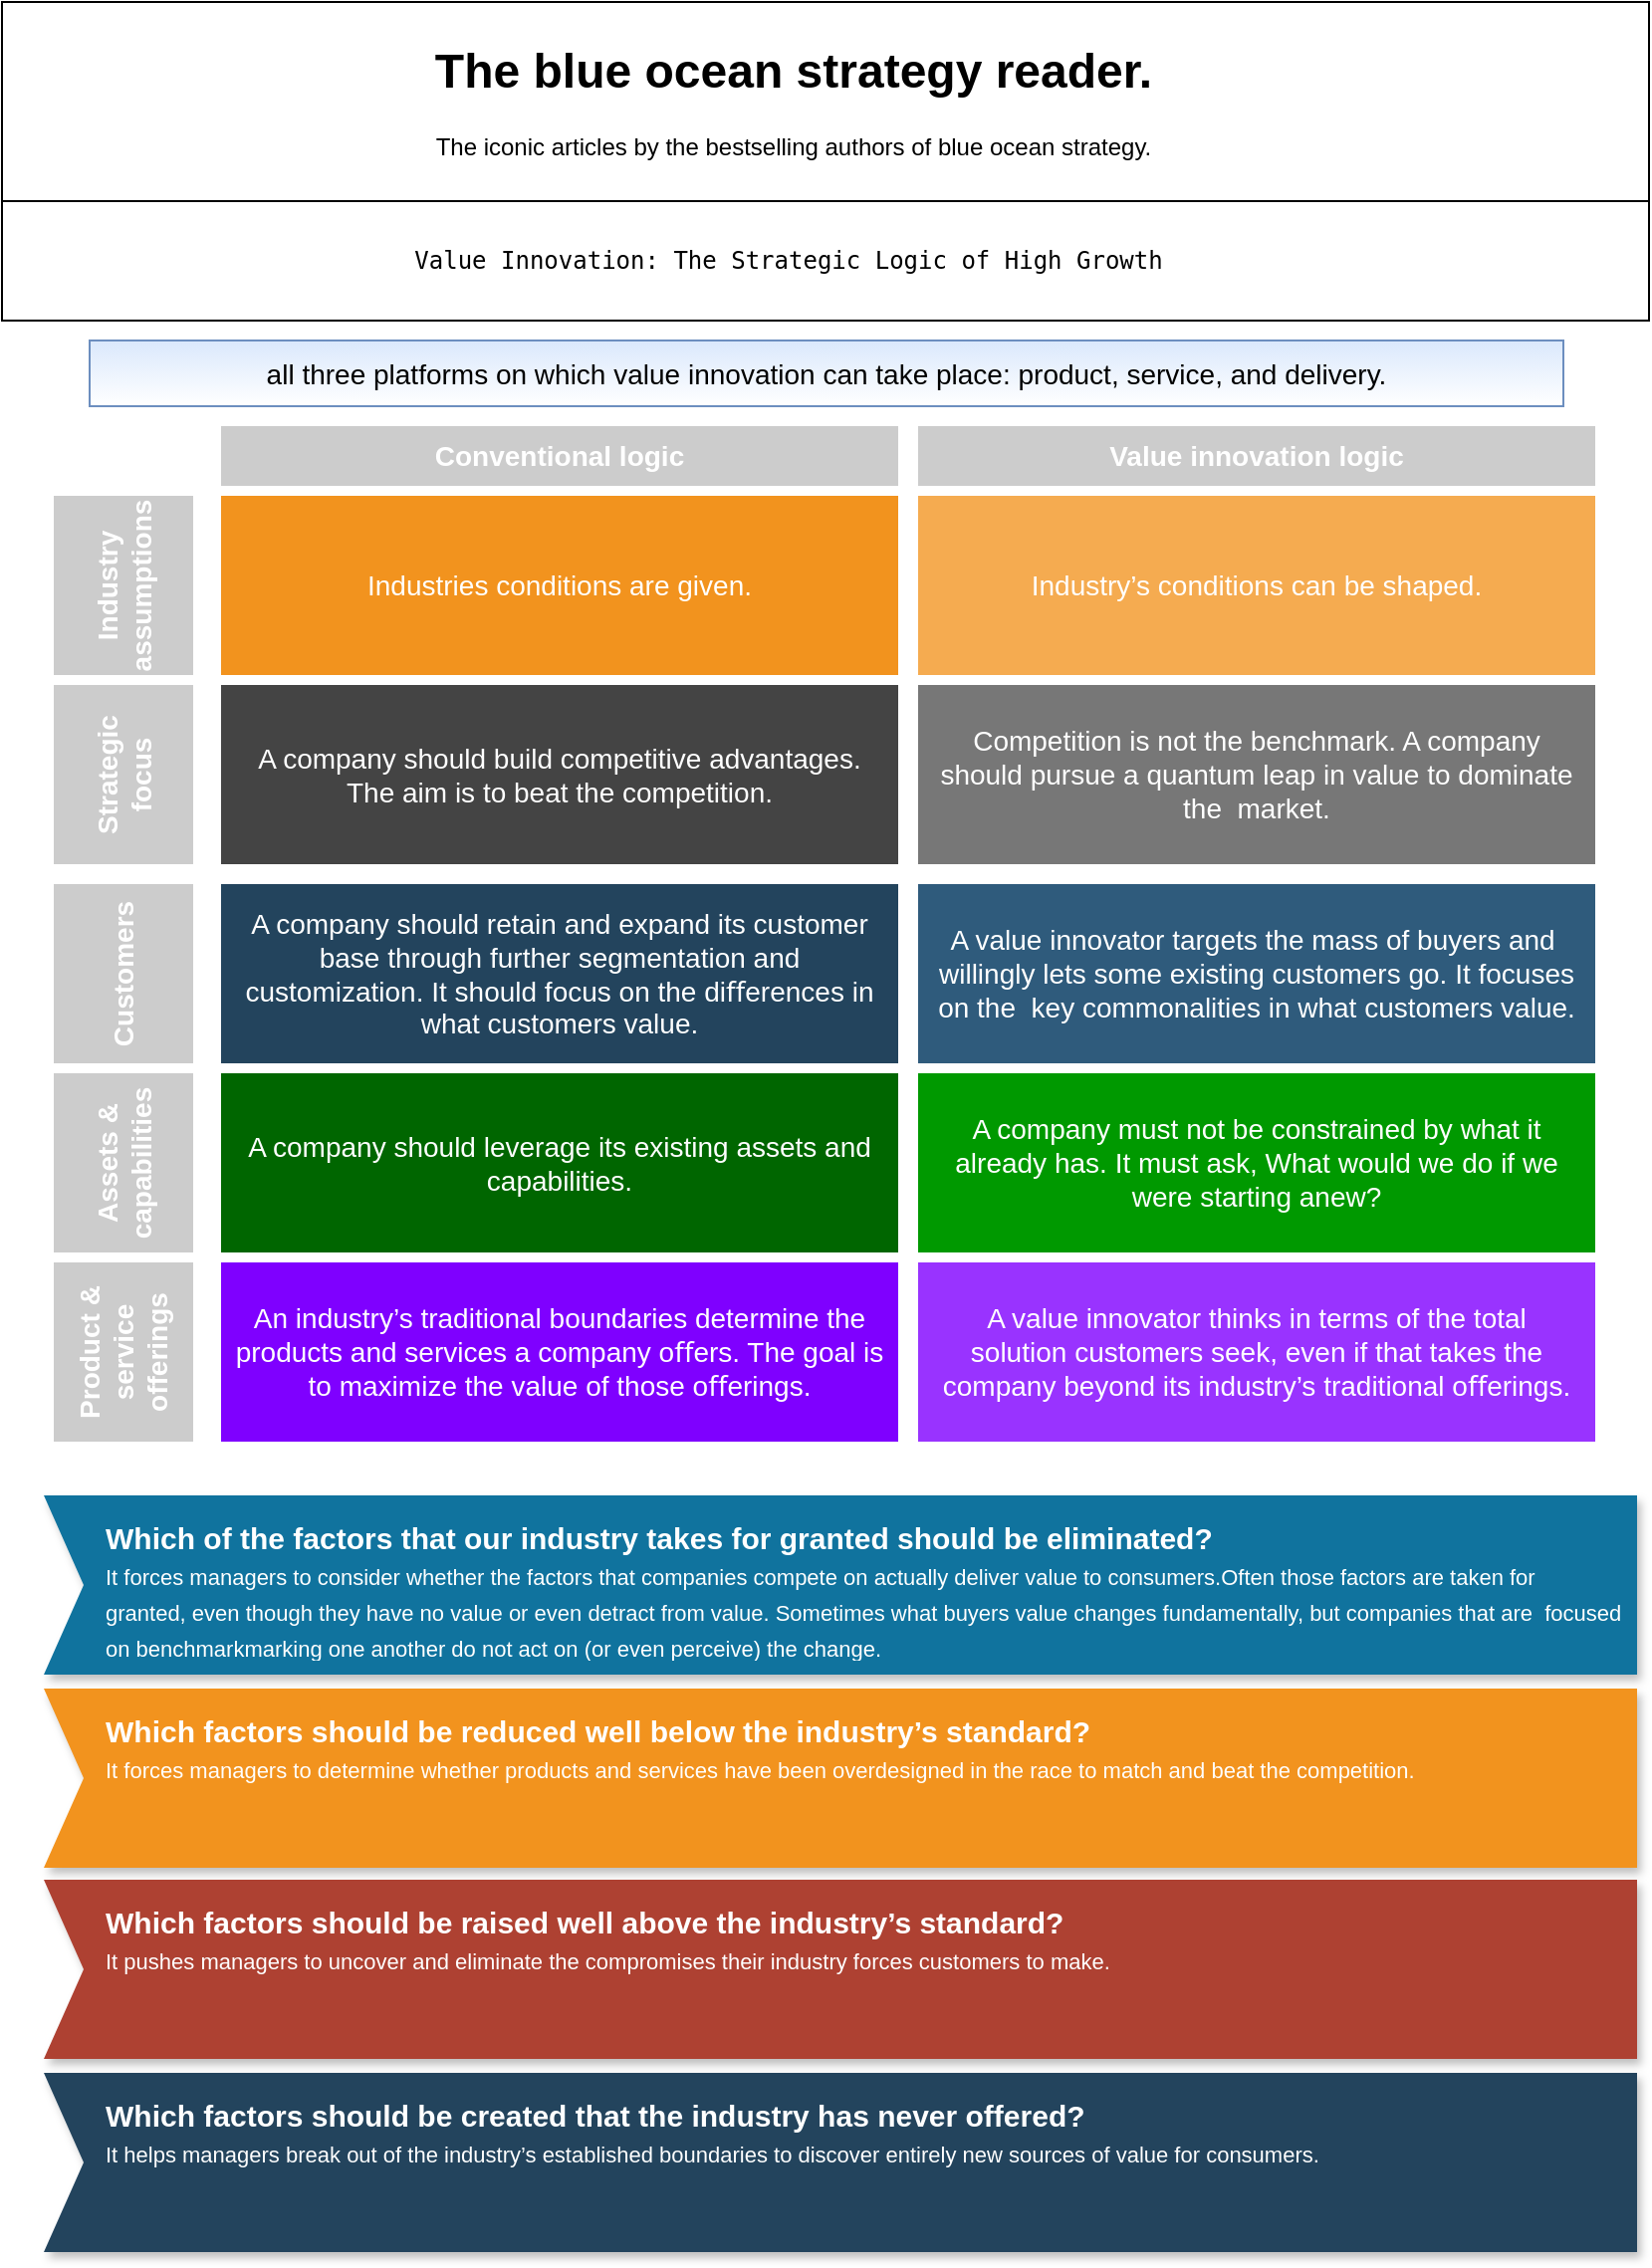 <mxfile>
    <diagram id="XKror50bq6MusZwQ-sXq" name="Value Innovation">
        <mxGraphModel dx="1306" dy="771" grid="1" gridSize="10" guides="1" tooltips="1" connect="1" arrows="1" fold="1" page="1" pageScale="1" pageWidth="827" pageHeight="1169" math="1" shadow="0">
            <root>
                <mxCell id="0"/>
                <mxCell id="1" parent="0"/>
                <mxCell id="37" value="" style="group" parent="1" vertex="1" connectable="0">
                    <mxGeometry width="827" height="100" as="geometry"/>
                </mxCell>
                <mxCell id="36" value="" style="rounded=0;whiteSpace=wrap;html=1;labelBorderColor=none;" parent="37" vertex="1">
                    <mxGeometry width="827.0" height="100" as="geometry"/>
                </mxCell>
                <mxCell id="35" value="&lt;h1&gt;The blue ocean strategy reader.&lt;/h1&gt;&lt;p&gt;The iconic articles by the bestselling authors of blue ocean strategy.&lt;/p&gt;" style="text;html=1;strokeColor=none;fillColor=none;spacing=5;spacingTop=-20;whiteSpace=wrap;overflow=hidden;rounded=0;align=center;labelBorderColor=none;" parent="37" vertex="1">
                    <mxGeometry x="184.868" y="15" width="425.163" height="70" as="geometry"/>
                </mxCell>
                <mxCell id="41" value="" style="group" parent="1" vertex="1" connectable="0">
                    <mxGeometry y="100" width="827" height="113" as="geometry"/>
                </mxCell>
                <mxCell id="45" value="" style="group" parent="41" vertex="1" connectable="0">
                    <mxGeometry width="827" height="113" as="geometry"/>
                </mxCell>
                <mxCell id="42" value="" style="rounded=0;whiteSpace=wrap;html=1;labelBorderColor=none;" parent="45" vertex="1">
                    <mxGeometry width="827" height="60" as="geometry"/>
                </mxCell>
                <mxCell id="44" value="&lt;pre&gt;Value Innovation: The Strategic Logic of High Growth&lt;/pre&gt;" style="text;html=1;strokeColor=none;fillColor=none;align=center;verticalAlign=middle;whiteSpace=wrap;rounded=0;labelBorderColor=none;" parent="45" vertex="1">
                    <mxGeometry x="270" y="15" width="250" height="30" as="geometry"/>
                </mxCell>
                <mxCell id="UmiUlXqRNo2641iHj8_Y-194" value="Value innovation logic" style="html=1;fillColor=#CCCCCC;strokeColor=none;shadow=0;fontSize=14;fontColor=#FFFFFF;align=center;fontStyle=1;whiteSpace=wrap;rounded=0;labelBorderColor=none;" parent="45" vertex="1">
                    <mxGeometry x="460" y="113" width="340" height="30" as="geometry"/>
                </mxCell>
                <mxCell id="UmiUlXqRNo2641iHj8_Y-193" value="Conventional logic" style="html=1;fillColor=#CCCCCC;strokeColor=none;shadow=0;fontSize=14;fontColor=#FFFFFF;align=center;fontStyle=1;whiteSpace=wrap;rounded=0;labelBorderColor=none;" parent="45" vertex="1">
                    <mxGeometry x="110" y="113" width="340" height="30" as="geometry"/>
                </mxCell>
                <mxCell id="UmiUlXqRNo2641iHj8_Y-46" value="&lt;div style=&quot;font-size: 14px&quot;&gt;all three plat&lt;span&gt;forms on which value innovation can take place: product, service,&amp;nbsp;&lt;/span&gt;&lt;span&gt;and delivery.&lt;/span&gt;&lt;/div&gt;" style="text;html=1;strokeColor=#6c8ebf;fillColor=#dae8fc;align=center;verticalAlign=middle;whiteSpace=wrap;rounded=0;labelBorderColor=none;gradientColor=#ffffff;" parent="45" vertex="1">
                    <mxGeometry x="44" y="70" width="740" height="33" as="geometry"/>
                </mxCell>
                <mxCell id="UmiUlXqRNo2641iHj8_Y-181" value="Industries conditions are given." style="html=1;fillColor=#F2931E;strokeColor=none;shadow=0;fontSize=14;fontColor=#FFFFFF;align=center;fontStyle=0;whiteSpace=wrap;rounded=0;labelBorderColor=none;spacingLeft=5;spacingRight=5;" parent="1" vertex="1">
                    <mxGeometry x="110" y="248" width="340" height="90" as="geometry"/>
                </mxCell>
                <mxCell id="UmiUlXqRNo2641iHj8_Y-182" value="&lt;div style=&quot;font-size: 14px;&quot;&gt;Industry’s conditions can be&amp;nbsp;&lt;span style=&quot;font-size: 14px;&quot;&gt;shaped.&lt;/span&gt;&lt;/div&gt;" style="html=1;fillColor=#F5AB50;strokeColor=none;shadow=0;fontSize=14;fontColor=#FFFFFF;align=center;fontStyle=0;whiteSpace=wrap;rounded=0;labelBorderColor=none;spacingLeft=5;spacingRight=5;" parent="1" vertex="1">
                    <mxGeometry x="460" y="248" width="340" height="90" as="geometry"/>
                </mxCell>
                <mxCell id="UmiUlXqRNo2641iHj8_Y-184" value="&lt;div style=&quot;font-size: 14px;&quot;&gt;A company should build competitive&amp;nbsp;&lt;span style=&quot;font-size: 14px;&quot;&gt;advantages. The aim is to beat the&amp;nbsp;&lt;/span&gt;&lt;span style=&quot;font-size: 14px;&quot;&gt;competition.&lt;/span&gt;&lt;/div&gt;" style="html=1;fillColor=#444444;strokeColor=none;shadow=0;fontSize=14;fontColor=#FFFFFF;align=center;fontStyle=0;whiteSpace=wrap;rounded=0;labelBorderColor=none;spacingLeft=5;spacingRight=5;" parent="1" vertex="1">
                    <mxGeometry x="110" y="343" width="340" height="90" as="geometry"/>
                </mxCell>
                <mxCell id="UmiUlXqRNo2641iHj8_Y-185" value="&lt;div style=&quot;font-size: 14px;&quot;&gt;Competition is not the&amp;nbsp;&lt;span style=&quot;font-size: 14px;&quot;&gt;benchmark. A company should&amp;nbsp;&lt;/span&gt;&lt;span style=&quot;font-size: 14px;&quot;&gt;pursue a quantum leap in value&amp;nbsp;&lt;/span&gt;&lt;span style=&quot;font-size: 14px;&quot;&gt;to dominate the&amp;nbsp; market.&lt;/span&gt;&lt;/div&gt;" style="html=1;fillColor=#777777;strokeColor=none;shadow=0;fontSize=14;fontColor=#FFFFFF;align=center;fontStyle=0;whiteSpace=wrap;rounded=0;labelBorderColor=none;spacingLeft=5;spacingRight=5;" parent="1" vertex="1">
                    <mxGeometry x="460" y="343" width="340" height="90" as="geometry"/>
                </mxCell>
                <mxCell id="UmiUlXqRNo2641iHj8_Y-187" value="&lt;div style=&quot;font-size: 14px;&quot;&gt;A company should retain and ex&lt;span style=&quot;font-size: 14px;&quot;&gt;pand its customer base through&amp;nbsp;&lt;/span&gt;&lt;span style=&quot;font-size: 14px;&quot;&gt;further segmentation and custom&lt;/span&gt;&lt;span style=&quot;font-size: 14px;&quot;&gt;ization. It should focus on the&amp;nbsp;&lt;/span&gt;&lt;span style=&quot;font-size: 14px;&quot;&gt;diﬀerences in what customers value.&lt;/span&gt;&lt;/div&gt;" style="html=1;fillColor=#23445D;strokeColor=none;shadow=0;fontSize=14;fontColor=#FFFFFF;align=center;fontStyle=0;whiteSpace=wrap;rounded=0;labelBorderColor=none;spacingLeft=5;spacingRight=5;" parent="1" vertex="1">
                    <mxGeometry x="110" y="443" width="340" height="90" as="geometry"/>
                </mxCell>
                <mxCell id="UmiUlXqRNo2641iHj8_Y-188" value="&lt;div style=&quot;font-size: 14px;&quot;&gt;A value innovator targets the&amp;nbsp;&lt;span style=&quot;font-size: 14px;&quot;&gt;mass of buyers and&amp;nbsp; willingly&amp;nbsp;&lt;/span&gt;&lt;span style=&quot;font-size: 14px;&quot;&gt;lets some existing customers&amp;nbsp;&lt;/span&gt;&lt;span style=&quot;font-size: 14px;&quot;&gt;go. It focuses on the&amp;nbsp; key&amp;nbsp;&lt;/span&gt;&lt;span style=&quot;font-size: 14px;&quot;&gt;commonalities in what&amp;nbsp;&lt;/span&gt;&lt;span style=&quot;font-size: 14px;&quot;&gt;customers value.&lt;/span&gt;&lt;/div&gt;" style="html=1;fillColor=#2F5B7C;strokeColor=none;shadow=0;fontSize=14;fontColor=#FFFFFF;align=center;fontStyle=0;whiteSpace=wrap;rounded=0;labelBorderColor=none;spacingLeft=5;spacingRight=5;" parent="1" vertex="1">
                    <mxGeometry x="460" y="443" width="340" height="90" as="geometry"/>
                </mxCell>
                <mxCell id="UmiUlXqRNo2641iHj8_Y-190" value="Industry assumptions" style="html=1;fillColor=#CCCCCC;strokeColor=none;shadow=0;fontSize=14;fontColor=#FFFFFF;align=center;fontStyle=1;whiteSpace=wrap;horizontal=0;rounded=0;labelBorderColor=none;" parent="1" vertex="1">
                    <mxGeometry x="26" y="248" width="70" height="90" as="geometry"/>
                </mxCell>
                <mxCell id="UmiUlXqRNo2641iHj8_Y-191" value="Strategic focus" style="html=1;fillColor=#CCCCCC;strokeColor=none;shadow=0;fontSize=14;fontColor=#FFFFFF;align=center;fontStyle=1;whiteSpace=wrap;horizontal=0;rounded=0;labelBorderColor=none;" parent="1" vertex="1">
                    <mxGeometry x="26" y="343" width="70" height="90" as="geometry"/>
                </mxCell>
                <mxCell id="UmiUlXqRNo2641iHj8_Y-192" value="Customers" style="html=1;fillColor=#CCCCCC;strokeColor=none;shadow=0;fontSize=14;fontColor=#FFFFFF;align=center;fontStyle=1;whiteSpace=wrap;horizontal=0;rounded=0;labelBorderColor=none;" parent="1" vertex="1">
                    <mxGeometry x="26" y="443" width="70" height="90" as="geometry"/>
                </mxCell>
                <mxCell id="UmiUlXqRNo2641iHj8_Y-196" value="&lt;div style=&quot;font-size: 14px;&quot;&gt;A company should leverage its&amp;nbsp;&lt;span style=&quot;font-size: 14px;&quot;&gt;existing assets and capabilities.&lt;/span&gt;&lt;/div&gt;" style="html=1;fillColor=#006600;strokeColor=none;shadow=0;fontSize=14;fontColor=#FFFFFF;align=center;fontStyle=0;whiteSpace=wrap;rounded=0;labelBorderColor=none;spacingLeft=5;spacingRight=5;" parent="1" vertex="1">
                    <mxGeometry x="110" y="538" width="340" height="90" as="geometry"/>
                </mxCell>
                <mxCell id="UmiUlXqRNo2641iHj8_Y-197" value="&lt;div style=&quot;font-size: 14px;&quot;&gt;A company must not be con&lt;span style=&quot;font-size: 14px;&quot;&gt;strained by what it already has.&amp;nbsp;&lt;/span&gt;&lt;span style=&quot;font-size: 14px;&quot;&gt;It must ask, What would we do&amp;nbsp;&lt;/span&gt;&lt;span style=&quot;font-size: 14px;&quot;&gt;if we were starting anew?&lt;/span&gt;&lt;/div&gt;" style="html=1;fillColor=#009900;strokeColor=none;shadow=0;fontSize=14;fontColor=#FFFFFF;align=center;fontStyle=0;whiteSpace=wrap;rounded=0;labelBorderColor=none;spacingLeft=5;spacingRight=5;" parent="1" vertex="1">
                    <mxGeometry x="460" y="538" width="340" height="90" as="geometry"/>
                </mxCell>
                <mxCell id="UmiUlXqRNo2641iHj8_Y-198" value="&lt;div style=&quot;font-size: 14px;&quot;&gt;An industry’s traditional boundaries&amp;nbsp;&lt;span style=&quot;font-size: 14px;&quot;&gt;determine the products and services&amp;nbsp;&lt;/span&gt;&lt;span style=&quot;font-size: 14px;&quot;&gt;a company oﬀers. The goal is to&amp;nbsp;&lt;/span&gt;&lt;span style=&quot;font-size: 14px;&quot;&gt;maximize the value of those oﬀerings.&lt;/span&gt;&lt;/div&gt;" style="html=1;fillColor=#7F00FF;strokeColor=none;shadow=0;fontSize=14;fontColor=#FFFFFF;align=center;fontStyle=0;whiteSpace=wrap;rounded=0;labelBorderColor=none;spacingLeft=5;spacingRight=5;" parent="1" vertex="1">
                    <mxGeometry x="110" y="633" width="340" height="90" as="geometry"/>
                </mxCell>
                <mxCell id="UmiUlXqRNo2641iHj8_Y-199" value="&lt;div style=&quot;font-size: 14px;&quot;&gt;A value innovator thinks in&amp;nbsp;&lt;span style=&quot;font-size: 14px;&quot;&gt;terms of the total solution&amp;nbsp;&lt;/span&gt;&lt;span style=&quot;font-size: 14px;&quot;&gt;customers seek, even if that&amp;nbsp;&lt;/span&gt;&lt;span style=&quot;font-size: 14px;&quot;&gt;takes the company beyond its&amp;nbsp;&lt;/span&gt;&lt;span style=&quot;font-size: 14px;&quot;&gt;industry’s traditional oﬀerings.&lt;/span&gt;&lt;/div&gt;" style="html=1;fillColor=#9933FF;strokeColor=none;shadow=0;fontSize=14;fontColor=#FFFFFF;align=center;fontStyle=0;whiteSpace=wrap;rounded=0;labelBorderColor=none;spacingLeft=5;spacingRight=5;" parent="1" vertex="1">
                    <mxGeometry x="460" y="633" width="340" height="90" as="geometry"/>
                </mxCell>
                <mxCell id="UmiUlXqRNo2641iHj8_Y-202" value="Assets &amp;amp; capabilities" style="html=1;fillColor=#CCCCCC;strokeColor=none;shadow=0;fontSize=14;fontColor=#FFFFFF;align=center;fontStyle=1;whiteSpace=wrap;horizontal=0;rounded=0;labelBorderColor=none;" parent="1" vertex="1">
                    <mxGeometry x="26" y="538" width="70" height="90" as="geometry"/>
                </mxCell>
                <mxCell id="UmiUlXqRNo2641iHj8_Y-203" value="Product &amp;amp; service offerings" style="html=1;fillColor=#CCCCCC;strokeColor=none;shadow=0;fontSize=14;fontColor=#FFFFFF;align=center;fontStyle=1;whiteSpace=wrap;horizontal=0;rounded=0;labelBorderColor=none;" parent="1" vertex="1">
                    <mxGeometry x="26" y="633" width="70" height="90" as="geometry"/>
                </mxCell>
                <mxCell id="UmiUlXqRNo2641iHj8_Y-254" value="" style="html=1;shape=mxgraph.infographic.ribbonSimple;notch1=20;notch2=0;fillColor=#10739E;strokeColor=none;shadow=1;labelBorderColor=none;fontSize=14;" parent="1" vertex="1">
                    <mxGeometry x="21" y="750" width="800" height="90" as="geometry"/>
                </mxCell>
                <mxCell id="UmiUlXqRNo2641iHj8_Y-256" value="&lt;div&gt;&lt;b&gt;Which of the factors that&amp;nbsp;&lt;/b&gt;&lt;b&gt;our industry takes for granted should be eliminated?&lt;/b&gt;&lt;/div&gt;&lt;div&gt;&lt;span style=&quot;font-size: 11px&quot;&gt;It forces managers to consider whether the fac&lt;/span&gt;&lt;span style=&quot;font-size: 11px&quot;&gt;tors that companies compete on actually deliver value to consum&lt;/span&gt;&lt;span style=&quot;font-size: 11px&quot;&gt;ers.&lt;/span&gt;&lt;span style=&quot;font-size: 11px&quot;&gt;Often those factors are taken for&amp;nbsp; granted, even though they have&amp;nbsp;&lt;/span&gt;&lt;span style=&quot;font-size: 11px&quot;&gt;no value or even detract from value. Sometimes what buyers value&amp;nbsp;&lt;/span&gt;&lt;span style=&quot;font-size: 11px&quot;&gt;changes fundamentally, but companies that are&amp;nbsp; focused on benchmark&lt;/span&gt;&lt;span style=&quot;font-size: 11px&quot;&gt;marking one another do not act on (or even perceive) the change.&lt;/span&gt;&lt;/div&gt;" style="text;strokeColor=none;fillColor=none;spacing=5;spacingTop=0;whiteSpace=wrap;overflow=hidden;rounded=0;shadow=0;fontSize=15;fontColor=#FFFFFF;align=left;html=1;labelBorderColor=none;" parent="UmiUlXqRNo2641iHj8_Y-254" vertex="1">
                    <mxGeometry width="770" height="80" relative="1" as="geometry">
                        <mxPoint x="26" y="3" as="offset"/>
                    </mxGeometry>
                </mxCell>
                <mxCell id="UmiUlXqRNo2641iHj8_Y-259" value="" style="html=1;shape=mxgraph.infographic.ribbonSimple;notch1=20;notch2=0;fillColor=#F2931E;strokeColor=none;shadow=1;labelBorderColor=none;fontSize=14;" parent="1" vertex="1">
                    <mxGeometry x="21" y="847" width="800" height="90" as="geometry"/>
                </mxCell>
                <mxCell id="UmiUlXqRNo2641iHj8_Y-261" value="&lt;div&gt;&lt;b&gt;Which factors&amp;nbsp;&lt;/b&gt;&lt;b&gt;should be reduced well below the industry’s standard?&lt;/b&gt;&lt;/div&gt;&lt;div&gt;&lt;span style=&quot;font-size: 11px&quot;&gt;It forces managers to determine whether prod&lt;/span&gt;&lt;span style=&quot;font-size: 11px&quot;&gt;ucts and services have been overdesigned in the race to match and&amp;nbsp;&lt;/span&gt;&lt;span style=&quot;font-size: 11px&quot;&gt;beat the competition.&lt;/span&gt;&lt;/div&gt;" style="text;strokeColor=none;fillColor=none;spacing=5;spacingTop=0;whiteSpace=wrap;overflow=hidden;rounded=0;shadow=0;fontSize=15;fontColor=#FFFFFF;align=left;html=1;labelBorderColor=none;" parent="UmiUlXqRNo2641iHj8_Y-259" vertex="1">
                    <mxGeometry width="770" height="80" relative="1" as="geometry">
                        <mxPoint x="26" y="3" as="offset"/>
                    </mxGeometry>
                </mxCell>
                <mxCell id="UmiUlXqRNo2641iHj8_Y-264" value="" style="html=1;shape=mxgraph.infographic.ribbonSimple;notch1=20;notch2=0;fillColor=#AE4132;strokeColor=none;shadow=1;labelBorderColor=none;fontSize=14;" parent="1" vertex="1">
                    <mxGeometry x="21" y="943" width="800" height="90" as="geometry"/>
                </mxCell>
                <mxCell id="UmiUlXqRNo2641iHj8_Y-266" value="&lt;div&gt;&lt;b&gt;Which fac&lt;/b&gt;&lt;b&gt;tors should be raised well above the industry’s standard?&lt;/b&gt;&lt;/div&gt;&lt;div&gt;&lt;span style=&quot;font-size: 11px&quot;&gt;It pushes managers to un&lt;/span&gt;&lt;span style=&quot;font-size: 11px&quot;&gt;cover and eliminate the compromises their industry forces custom&lt;/span&gt;&lt;span style=&quot;font-size: 11px&quot;&gt;ers to make.&lt;/span&gt;&lt;/div&gt;" style="text;strokeColor=none;fillColor=none;spacing=5;spacingTop=0;whiteSpace=wrap;overflow=hidden;rounded=0;shadow=0;fontSize=15;fontColor=#FFFFFF;align=left;html=1;labelBorderColor=none;" parent="UmiUlXqRNo2641iHj8_Y-264" vertex="1">
                    <mxGeometry width="770" height="80" relative="1" as="geometry">
                        <mxPoint x="26" y="3" as="offset"/>
                    </mxGeometry>
                </mxCell>
                <mxCell id="UmiUlXqRNo2641iHj8_Y-269" value="" style="html=1;shape=mxgraph.infographic.ribbonSimple;notch1=20;notch2=0;fillColor=#23445D;strokeColor=none;shadow=1;labelBorderColor=none;fontSize=14;" parent="1" vertex="1">
                    <mxGeometry x="21" y="1040.0" width="800" height="90" as="geometry"/>
                </mxCell>
                <mxCell id="UmiUlXqRNo2641iHj8_Y-271" value="&lt;div&gt;&lt;b&gt;Which&amp;nbsp;&lt;/b&gt;&lt;b&gt;factors should be created that the industry has never offered?&lt;/b&gt;&lt;/div&gt;&lt;div&gt;&lt;span style=&quot;font-size: 11px&quot;&gt;It helps managers break out of the&amp;nbsp;&lt;/span&gt;&lt;span style=&quot;font-size: 11px&quot;&gt;industry’s established boundaries to discover entirely new sources&amp;nbsp;&lt;/span&gt;&lt;span style=&quot;font-size: 11px&quot;&gt;of value for consumers.&lt;/span&gt;&lt;/div&gt;" style="text;strokeColor=none;fillColor=none;spacing=5;spacingTop=0;whiteSpace=wrap;overflow=hidden;rounded=0;shadow=0;fontSize=15;fontColor=#FFFFFF;align=left;html=1;labelBorderColor=none;" parent="UmiUlXqRNo2641iHj8_Y-269" vertex="1">
                    <mxGeometry width="770" height="80" relative="1" as="geometry">
                        <mxPoint x="26" y="3" as="offset"/>
                    </mxGeometry>
                </mxCell>
            </root>
        </mxGraphModel>
    </diagram>
    <diagram id="5belhnY0x3rtHLcJ9dL9" name="Fair Process">
        <mxGraphModel dx="1306" dy="771" grid="1" gridSize="10" guides="1" tooltips="1" connect="1" arrows="1" fold="1" page="1" pageScale="1" pageWidth="827" pageHeight="1169" math="0" shadow="0">
            <root>
                <mxCell id="99Kv8rXLUpl-ud_xyQJX-0"/>
                <mxCell id="99Kv8rXLUpl-ud_xyQJX-1" parent="99Kv8rXLUpl-ud_xyQJX-0"/>
                <mxCell id="5Y3rx6xSDvR-sf6mQNY7-0" value="" style="group" vertex="1" connectable="0" parent="99Kv8rXLUpl-ud_xyQJX-1">
                    <mxGeometry width="827" height="100" as="geometry"/>
                </mxCell>
                <mxCell id="5Y3rx6xSDvR-sf6mQNY7-1" value="" style="rounded=0;whiteSpace=wrap;html=1;labelBorderColor=none;" vertex="1" parent="5Y3rx6xSDvR-sf6mQNY7-0">
                    <mxGeometry width="827.0" height="100" as="geometry"/>
                </mxCell>
                <mxCell id="5Y3rx6xSDvR-sf6mQNY7-2" value="&lt;h1&gt;The blue ocean strategy reader.&lt;/h1&gt;&lt;p&gt;The iconic articles by the bestselling authors of blue ocean strategy.&lt;/p&gt;" style="text;html=1;strokeColor=none;fillColor=none;spacing=5;spacingTop=-20;whiteSpace=wrap;overflow=hidden;rounded=0;align=center;labelBorderColor=none;" vertex="1" parent="5Y3rx6xSDvR-sf6mQNY7-0">
                    <mxGeometry x="184.868" y="15" width="425.163" height="70" as="geometry"/>
                </mxCell>
                <mxCell id="5Y3rx6xSDvR-sf6mQNY7-3" value="" style="rounded=0;whiteSpace=wrap;html=1;labelBorderColor=none;" vertex="1" parent="99Kv8rXLUpl-ud_xyQJX-1">
                    <mxGeometry y="100" width="827" height="60" as="geometry"/>
                </mxCell>
                <mxCell id="5Y3rx6xSDvR-sf6mQNY7-5" value="" style="edgeStyle=none;html=1;" edge="1" parent="99Kv8rXLUpl-ud_xyQJX-1" source="5Y3rx6xSDvR-sf6mQNY7-4" target="5Y3rx6xSDvR-sf6mQNY7-1">
                    <mxGeometry relative="1" as="geometry"/>
                </mxCell>
                <mxCell id="5Y3rx6xSDvR-sf6mQNY7-4" value="&lt;pre&gt;Fair Process: Managing in the Knowledge economy.&lt;/pre&gt;" style="text;html=1;strokeColor=none;fillColor=none;align=center;verticalAlign=middle;whiteSpace=wrap;rounded=0;labelBorderColor=none;" vertex="1" parent="99Kv8rXLUpl-ud_xyQJX-1">
                    <mxGeometry x="270" y="115" width="250" height="30" as="geometry"/>
                </mxCell>
                <mxCell id="EyBwKLkI1KSpOUgPY465-6" value="&lt;div style=&quot;font-size: 14px&quot;&gt;The three principles of fair process.&lt;/div&gt;" style="text;html=1;strokeColor=#6c8ebf;fillColor=#dae8fc;align=center;verticalAlign=middle;whiteSpace=wrap;rounded=0;labelBorderColor=none;gradientColor=#ffffff;" vertex="1" parent="99Kv8rXLUpl-ud_xyQJX-1">
                    <mxGeometry x="43.5" y="170" width="740" height="33" as="geometry"/>
                </mxCell>
                <mxCell id="cYLmHkmDO-brcpgHSipX-10" value="" style="group" vertex="1" connectable="0" parent="99Kv8rXLUpl-ud_xyQJX-1">
                    <mxGeometry x="8.5" y="210" width="810" height="90" as="geometry"/>
                </mxCell>
                <mxCell id="cYLmHkmDO-brcpgHSipX-0" value="Engagement&lt;br&gt;&lt;div style=&quot;font-size: 12px&quot;&gt;&lt;font style=&quot;font-size: 12px&quot;&gt;Involving individuals in the decisions that&amp;nbsp;affect them by asking for their input and allowing them to refute the&amp;nbsp;&lt;/font&gt;&lt;span&gt;merits of one another’s ideas and assumptions. Engagement communicates management’s respect for&amp;nbsp; individuals and their ideas. Encouraging refutation sharpens everyone’s thinking and builds collective&amp;nbsp;wisdom. Engagement results in better decisions by management and&amp;nbsp;greater commitment from all&amp;nbsp; nvolved in executing those decisions.&lt;/span&gt;&lt;/div&gt;" style="shape=rect;rounded=1;whiteSpace=wrap;html=1;shadow=0;strokeColor=none;fillColor=#64BBE2;arcSize=30;fontSize=14;spacingLeft=42;fontStyle=1;fontColor=#FFFFFF;align=left;" vertex="1" parent="cYLmHkmDO-brcpgHSipX-10">
                    <mxGeometry x="30" y="10" width="780" height="80" as="geometry"/>
                </mxCell>
                <mxCell id="cYLmHkmDO-brcpgHSipX-1" value="1" style="shape=ellipse;perimeter=ellipsePerimeter;fontSize=22;fontStyle=1;shadow=0;strokeColor=#ffffff;fillColor=#10739E;strokeWidth=4;fontColor=#ffffff;align=center;" vertex="1" parent="cYLmHkmDO-brcpgHSipX-10">
                    <mxGeometry width="60" height="60" as="geometry"/>
                </mxCell>
                <mxCell id="cYLmHkmDO-brcpgHSipX-11" value="" style="group" vertex="1" connectable="0" parent="99Kv8rXLUpl-ud_xyQJX-1">
                    <mxGeometry x="9" y="303" width="810" height="90" as="geometry"/>
                </mxCell>
                <mxCell id="cYLmHkmDO-brcpgHSipX-2" value="Explanation&lt;br&gt;&lt;div style=&quot;font-size: 12px&quot;&gt;&lt;font style=&quot;font-size: 12px&quot;&gt;Everyone involved and affected should&amp;nbsp;&lt;/font&gt;&lt;span&gt;understand why final decisions are made as they are. An explana&lt;/span&gt;&lt;span&gt;tion of the thinking that underlies decisions makes people confident&amp;nbsp;&lt;/span&gt;&lt;span&gt;that managers have considered their opinions and have made those&amp;nbsp;&lt;/span&gt;&lt;span&gt;decisions impartially in the overall interests of the company. An ex&lt;/span&gt;&lt;span&gt;planation allows employees to trust managers’ intentions even if&amp;nbsp;&lt;/span&gt;&lt;span&gt;their own ideas have been rejected. It also serves as a powerful feed&lt;/span&gt;&lt;span&gt;back loop that enhances learning.&lt;/span&gt;&lt;/div&gt;" style="shape=rect;rounded=1;whiteSpace=wrap;html=1;shadow=0;strokeColor=none;fillColor=#F8C382;arcSize=30;fontSize=14;spacingLeft=42;fontStyle=1;fontColor=#FFFFFF;align=left;" vertex="1" parent="cYLmHkmDO-brcpgHSipX-11">
                    <mxGeometry x="30" y="10" width="780" height="80" as="geometry"/>
                </mxCell>
                <mxCell id="cYLmHkmDO-brcpgHSipX-3" value="2" style="shape=ellipse;perimeter=ellipsePerimeter;fontSize=22;fontStyle=1;shadow=0;strokeColor=#ffffff;fillColor=#F2931E;strokeWidth=4;fontColor=#ffffff;align=center;" vertex="1" parent="cYLmHkmDO-brcpgHSipX-11">
                    <mxGeometry width="60" height="60" as="geometry"/>
                </mxCell>
                <mxCell id="cYLmHkmDO-brcpgHSipX-12" value="" style="group" vertex="1" connectable="0" parent="99Kv8rXLUpl-ud_xyQJX-1">
                    <mxGeometry x="9" y="390" width="810" height="100" as="geometry"/>
                </mxCell>
                <mxCell id="cYLmHkmDO-brcpgHSipX-4" value="Expectation&lt;br&gt;&lt;div&gt;&lt;span style=&quot;font-size: 12px&quot;&gt;Everyone involved and affected should&amp;nbsp;&lt;/span&gt;&lt;span style=&quot;font-size: 12px&quot;&gt;understand why final decisions are made as they are. An explana&lt;/span&gt;&lt;span style=&quot;font-size: 12px&quot;&gt;tion of the thinking that underlies decisions makes people&amp;nbsp; confident&amp;nbsp;&lt;/span&gt;&lt;span style=&quot;font-size: 12px&quot;&gt;that managers have considered their opinions and have made those&amp;nbsp;&lt;/span&gt;&lt;span style=&quot;font-size: 12px&quot;&gt;decisions impartially in the overall interests of the company. An ex&lt;/span&gt;&lt;span style=&quot;font-size: 12px&quot;&gt;planation allows employees to trust managers’ intentions even if&amp;nbsp;&lt;/span&gt;&lt;span style=&quot;font-size: 12px&quot;&gt;their own ideas have been rejected. It also serves as a powerful feed&lt;/span&gt;&lt;span style=&quot;font-size: 12px&quot;&gt;back loop that enhances learning.&lt;/span&gt;&lt;/div&gt;" style="shape=rect;rounded=1;whiteSpace=wrap;html=1;shadow=0;strokeColor=none;fillColor=#F08E81;arcSize=30;fontSize=14;spacingLeft=42;fontStyle=1;fontColor=#FFFFFF;align=left;" vertex="1" parent="cYLmHkmDO-brcpgHSipX-12">
                    <mxGeometry x="30" y="10" width="780" height="90" as="geometry"/>
                </mxCell>
                <mxCell id="cYLmHkmDO-brcpgHSipX-5" value="3" style="shape=ellipse;perimeter=ellipsePerimeter;fontSize=22;fontStyle=1;shadow=0;strokeColor=#ffffff;fillColor=#AE4132;strokeWidth=4;fontColor=#ffffff;align=center;" vertex="1" parent="cYLmHkmDO-brcpgHSipX-12">
                    <mxGeometry width="60" height="60" as="geometry"/>
                </mxCell>
                <mxCell id="s5SsD3RxZeXZSArd1YJy-1" value="&lt;h3&gt;Complementary paths to performance&lt;/h3&gt;" style="text;html=1;strokeColor=none;fillColor=none;align=center;verticalAlign=middle;whiteSpace=wrap;rounded=0;fontSize=12;" vertex="1" parent="99Kv8rXLUpl-ud_xyQJX-1">
                    <mxGeometry x="230" y="520" width="440" height="60" as="geometry"/>
                </mxCell>
                <mxCell id="s5SsD3RxZeXZSArd1YJy-15" value="" style="group" vertex="1" connectable="0" parent="99Kv8rXLUpl-ud_xyQJX-1">
                    <mxGeometry x="200" y="640" width="210" height="490" as="geometry"/>
                </mxCell>
                <mxCell id="s5SsD3RxZeXZSArd1YJy-0" value="&lt;div&gt;&lt;b&gt;Traditional tools&lt;/b&gt;&lt;/div&gt;&lt;div&gt;&lt;b&gt;&lt;br&gt;&lt;/b&gt;&lt;/div&gt;&lt;div&gt;Resource allocation&lt;/div&gt;&lt;div&gt;Economic incentives&lt;/div&gt;&lt;div&gt;Organizational structure&lt;/div&gt;" style="rounded=1;whiteSpace=wrap;html=1;fontSize=12;" vertex="1" parent="s5SsD3RxZeXZSArd1YJy-15">
                    <mxGeometry width="210" height="90" as="geometry"/>
                </mxCell>
                <mxCell id="s5SsD3RxZeXZSArd1YJy-2" value="&lt;div&gt;&lt;b&gt;Outcome satisfaction&lt;/b&gt;&lt;/div&gt;&lt;div&gt;&lt;b&gt;&lt;br&gt;&lt;/b&gt;&lt;/div&gt;&lt;div&gt;“I got what I deserved.”&lt;/div&gt;" style="whiteSpace=wrap;html=1;rounded=1;" vertex="1" parent="s5SsD3RxZeXZSArd1YJy-15">
                    <mxGeometry y="133" width="210" height="90" as="geometry"/>
                </mxCell>
                <mxCell id="s5SsD3RxZeXZSArd1YJy-3" value="" style="edgeStyle=none;html=1;fontSize=12;" edge="1" parent="s5SsD3RxZeXZSArd1YJy-15" source="s5SsD3RxZeXZSArd1YJy-0" target="s5SsD3RxZeXZSArd1YJy-2">
                    <mxGeometry relative="1" as="geometry"/>
                </mxCell>
                <mxCell id="s5SsD3RxZeXZSArd1YJy-5" value="&lt;div&gt;&lt;b&gt;Compulsory cooperation&lt;/b&gt;&lt;/div&gt;&lt;div&gt;&lt;b&gt;&lt;br&gt;&lt;/b&gt;&lt;/div&gt;&lt;div&gt;“I’ll do what I’m told.”&lt;/div&gt;" style="rounded=1;whiteSpace=wrap;html=1;fontSize=12;" vertex="1" parent="s5SsD3RxZeXZSArd1YJy-15">
                    <mxGeometry y="267" width="210" height="90" as="geometry"/>
                </mxCell>
                <mxCell id="s5SsD3RxZeXZSArd1YJy-7" value="" style="edgeStyle=none;html=1;fontSize=12;" edge="1" parent="s5SsD3RxZeXZSArd1YJy-15" source="s5SsD3RxZeXZSArd1YJy-2" target="s5SsD3RxZeXZSArd1YJy-5">
                    <mxGeometry relative="1" as="geometry"/>
                </mxCell>
                <mxCell id="s5SsD3RxZeXZSArd1YJy-6" value="&lt;b&gt;Meet expectations&lt;/b&gt;" style="whiteSpace=wrap;html=1;rounded=1;" vertex="1" parent="s5SsD3RxZeXZSArd1YJy-15">
                    <mxGeometry y="400" width="210" height="90" as="geometry"/>
                </mxCell>
                <mxCell id="s5SsD3RxZeXZSArd1YJy-4" value="" style="edgeStyle=none;html=1;fontSize=12;" edge="1" parent="s5SsD3RxZeXZSArd1YJy-15" source="s5SsD3RxZeXZSArd1YJy-5" target="s5SsD3RxZeXZSArd1YJy-6">
                    <mxGeometry relative="1" as="geometry"/>
                </mxCell>
                <mxCell id="s5SsD3RxZeXZSArd1YJy-16" value="" style="group" vertex="1" connectable="0" parent="99Kv8rXLUpl-ud_xyQJX-1">
                    <mxGeometry x="550" y="640" width="210" height="490" as="geometry"/>
                </mxCell>
                <mxCell id="s5SsD3RxZeXZSArd1YJy-9" value="&lt;div&gt;&lt;b&gt;Fair process&lt;/b&gt;&lt;/div&gt;&lt;div&gt;&lt;b&gt;&lt;br&gt;&lt;/b&gt;&lt;/div&gt;&lt;div&gt;Engagement&lt;/div&gt;&lt;div&gt;Explanation&lt;/div&gt;&lt;div&gt;Expectation clarity&lt;/div&gt;" style="rounded=1;whiteSpace=wrap;html=1;fontSize=12;" vertex="1" parent="s5SsD3RxZeXZSArd1YJy-16">
                    <mxGeometry width="210" height="90" as="geometry"/>
                </mxCell>
                <mxCell id="s5SsD3RxZeXZSArd1YJy-11" value="&lt;div&gt;&lt;b&gt;Trust and commitment&lt;/b&gt;&lt;/div&gt;&lt;div&gt;&lt;b&gt;&lt;br&gt;&lt;/b&gt;&lt;/div&gt;&lt;div&gt;“I feel my opinion counts.”&lt;/div&gt;" style="whiteSpace=wrap;html=1;rounded=1;" vertex="1" parent="s5SsD3RxZeXZSArd1YJy-16">
                    <mxGeometry y="133" width="210" height="90" as="geometry"/>
                </mxCell>
                <mxCell id="s5SsD3RxZeXZSArd1YJy-8" value="" style="edgeStyle=none;html=1;fontSize=12;" edge="1" parent="s5SsD3RxZeXZSArd1YJy-16" source="s5SsD3RxZeXZSArd1YJy-9" target="s5SsD3RxZeXZSArd1YJy-11">
                    <mxGeometry relative="1" as="geometry"/>
                </mxCell>
                <mxCell id="s5SsD3RxZeXZSArd1YJy-13" value="&lt;div&gt;&lt;b&gt;Voluntary cooperation&lt;/b&gt;&lt;/div&gt;&lt;div&gt;&lt;b&gt;&lt;br&gt;&lt;/b&gt;&lt;/div&gt;&lt;div&gt;“I’ll go beyond the call&amp;nbsp;&lt;span&gt;of duty.”&lt;/span&gt;&lt;/div&gt;" style="rounded=1;whiteSpace=wrap;html=1;fontSize=12;fontStyle=0" vertex="1" parent="s5SsD3RxZeXZSArd1YJy-16">
                    <mxGeometry y="267" width="210" height="90" as="geometry"/>
                </mxCell>
                <mxCell id="s5SsD3RxZeXZSArd1YJy-10" value="" style="edgeStyle=none;html=1;fontSize=12;" edge="1" parent="s5SsD3RxZeXZSArd1YJy-16" source="s5SsD3RxZeXZSArd1YJy-11" target="s5SsD3RxZeXZSArd1YJy-13">
                    <mxGeometry relative="1" as="geometry"/>
                </mxCell>
                <mxCell id="s5SsD3RxZeXZSArd1YJy-14" value="&lt;div&gt;&lt;b&gt;Exceed expectations&lt;/b&gt;&lt;/div&gt;&lt;div&gt;&lt;b&gt;&lt;br&gt;&lt;/b&gt;&lt;/div&gt;&lt;div&gt;Self-initiated&lt;/div&gt;" style="whiteSpace=wrap;html=1;rounded=1;" vertex="1" parent="s5SsD3RxZeXZSArd1YJy-16">
                    <mxGeometry y="400" width="210" height="90" as="geometry"/>
                </mxCell>
                <mxCell id="s5SsD3RxZeXZSArd1YJy-12" value="" style="edgeStyle=none;html=1;fontSize=12;" edge="1" parent="s5SsD3RxZeXZSArd1YJy-16" source="s5SsD3RxZeXZSArd1YJy-13" target="s5SsD3RxZeXZSArd1YJy-14">
                    <mxGeometry relative="1" as="geometry"/>
                </mxCell>
                <mxCell id="s5SsD3RxZeXZSArd1YJy-17" value="&lt;h4&gt;Management&amp;nbsp;tool&lt;/h4&gt;" style="text;whiteSpace=wrap;html=1;fontSize=12;align=left;verticalAlign=middle;horizontal=1;" vertex="1" parent="99Kv8rXLUpl-ud_xyQJX-1">
                    <mxGeometry x="60" y="660" width="100" height="40" as="geometry"/>
                </mxCell>
                <mxCell id="s5SsD3RxZeXZSArd1YJy-18" value="&lt;h4&gt;Attitude&lt;/h4&gt;" style="text;whiteSpace=wrap;html=1;fontSize=12;align=left;verticalAlign=middle;horizontal=1;" vertex="1" parent="99Kv8rXLUpl-ud_xyQJX-1">
                    <mxGeometry x="60" y="797" width="70" height="30" as="geometry"/>
                </mxCell>
                <mxCell id="s5SsD3RxZeXZSArd1YJy-19" value="&lt;h4&gt;Behavior&lt;/h4&gt;" style="text;whiteSpace=wrap;html=1;fontSize=12;align=left;verticalAlign=middle;horizontal=1;" vertex="1" parent="99Kv8rXLUpl-ud_xyQJX-1">
                    <mxGeometry x="60" y="908" width="140" height="70" as="geometry"/>
                </mxCell>
                <mxCell id="s5SsD3RxZeXZSArd1YJy-20" value="&lt;h4&gt;Performance&lt;/h4&gt;" style="text;whiteSpace=wrap;html=1;fontSize=12;align=left;verticalAlign=middle;horizontal=1;" vertex="1" parent="99Kv8rXLUpl-ud_xyQJX-1">
                    <mxGeometry x="60" y="1060" width="90" height="30" as="geometry"/>
                </mxCell>
                <mxCell id="s5SsD3RxZeXZSArd1YJy-21" value="&lt;h4&gt;Distributive justice&lt;/h4&gt;" style="text;whiteSpace=wrap;html=1;fontSize=12;" vertex="1" parent="99Kv8rXLUpl-ud_xyQJX-1">
                    <mxGeometry x="240" y="570" width="120" height="30" as="geometry"/>
                </mxCell>
                <mxCell id="s5SsD3RxZeXZSArd1YJy-22" value="&lt;h4&gt;Procedural justice&lt;/h4&gt;" style="text;whiteSpace=wrap;html=1;fontSize=12;" vertex="1" parent="99Kv8rXLUpl-ud_xyQJX-1">
                    <mxGeometry x="590" y="570" width="120" height="30" as="geometry"/>
                </mxCell>
            </root>
        </mxGraphModel>
    </diagram>
    <diagram id="_zz9PP0EY75qeTgbu7q2" name="Creating new market space">
        <mxGraphModel dx="1306" dy="771" grid="1" gridSize="10" guides="1" tooltips="1" connect="1" arrows="1" fold="1" page="1" pageScale="1" pageWidth="827" pageHeight="1169" math="0" shadow="0">
            <root>
                <mxCell id="lqC5nZJ7kgrPv43OUAhS-0"/>
                <mxCell id="lqC5nZJ7kgrPv43OUAhS-1" parent="lqC5nZJ7kgrPv43OUAhS-0"/>
                <mxCell id="3bmYEDjavb7aDRLsaRTv-0" value="" style="group" vertex="1" connectable="0" parent="lqC5nZJ7kgrPv43OUAhS-1">
                    <mxGeometry width="827" height="100" as="geometry"/>
                </mxCell>
                <mxCell id="3bmYEDjavb7aDRLsaRTv-1" value="" style="rounded=0;whiteSpace=wrap;html=1;labelBorderColor=none;" vertex="1" parent="3bmYEDjavb7aDRLsaRTv-0">
                    <mxGeometry width="827.0" height="100" as="geometry"/>
                </mxCell>
                <mxCell id="3bmYEDjavb7aDRLsaRTv-2" value="&lt;h1&gt;The blue ocean strategy reader.&lt;/h1&gt;&lt;p&gt;The iconic articles by the bestselling authors of blue ocean strategy.&lt;/p&gt;" style="text;html=1;strokeColor=none;fillColor=none;spacing=5;spacingTop=-20;whiteSpace=wrap;overflow=hidden;rounded=0;align=center;labelBorderColor=none;" vertex="1" parent="3bmYEDjavb7aDRLsaRTv-0">
                    <mxGeometry x="184.868" y="15" width="425.163" height="70" as="geometry"/>
                </mxCell>
                <mxCell id="3bmYEDjavb7aDRLsaRTv-3" value="" style="rounded=0;whiteSpace=wrap;html=1;labelBorderColor=none;" vertex="1" parent="lqC5nZJ7kgrPv43OUAhS-1">
                    <mxGeometry y="100" width="827" height="60" as="geometry"/>
                </mxCell>
                <mxCell id="3bmYEDjavb7aDRLsaRTv-4" value="" style="edgeStyle=none;html=1;" edge="1" parent="lqC5nZJ7kgrPv43OUAhS-1" source="3bmYEDjavb7aDRLsaRTv-5" target="3bmYEDjavb7aDRLsaRTv-1">
                    <mxGeometry relative="1" as="geometry"/>
                </mxCell>
                <mxCell id="3bmYEDjavb7aDRLsaRTv-5" value="&lt;pre&gt;Creating new market space.&lt;/pre&gt;" style="text;html=1;strokeColor=none;fillColor=none;align=center;verticalAlign=middle;whiteSpace=wrap;rounded=0;labelBorderColor=none;" vertex="1" parent="lqC5nZJ7kgrPv43OUAhS-1">
                    <mxGeometry x="270" y="115" width="250" height="30" as="geometry"/>
                </mxCell>
                <mxCell id="m-q1leqjbXA9hRbr10xa-0" value="&lt;h3&gt;Shifting the focus of strategy&lt;/h3&gt;&lt;h3&gt;&lt;br&gt;From head-to-head competition to creating new market space&lt;/h3&gt;" style="text;whiteSpace=wrap;html=1;fontSize=12;align=center;" vertex="1" parent="lqC5nZJ7kgrPv43OUAhS-1">
                    <mxGeometry x="160" y="170" width="480" height="100" as="geometry"/>
                </mxCell>
                <mxCell id="m-q1leqjbXA9hRbr10xa-1" value="&lt;b&gt;The conventional&lt;br&gt;boundaries of&lt;br&gt;competition&lt;/b&gt;" style="text;whiteSpace=wrap;html=1;fontSize=12;" vertex="1" parent="lqC5nZJ7kgrPv43OUAhS-1">
                    <mxGeometry x="55" y="290" width="120" height="60" as="geometry"/>
                </mxCell>
                <mxCell id="m-q1leqjbXA9hRbr10xa-2" value="&lt;b&gt;Head-to-head&lt;br&gt;competition&lt;/b&gt;" style="text;whiteSpace=wrap;html=1;fontSize=12;" vertex="1" parent="lqC5nZJ7kgrPv43OUAhS-1">
                    <mxGeometry x="294" y="290" width="100" height="40" as="geometry"/>
                </mxCell>
                <mxCell id="m-q1leqjbXA9hRbr10xa-3" value="&lt;b&gt;Creating new market&lt;br&gt;space&lt;/b&gt;" style="text;whiteSpace=wrap;html=1;fontSize=12;" vertex="1" parent="lqC5nZJ7kgrPv43OUAhS-1">
                    <mxGeometry x="560" y="290" width="140" height="40" as="geometry"/>
                </mxCell>
                <mxCell id="m-q1leqjbXA9hRbr10xa-4" value="&lt;b&gt;Industry&lt;/b&gt;" style="text;whiteSpace=wrap;html=1;fontSize=12;" vertex="1" parent="lqC5nZJ7kgrPv43OUAhS-1">
                    <mxGeometry x="78" y="395" width="70" height="30" as="geometry"/>
                </mxCell>
                <mxCell id="m-q1leqjbXA9hRbr10xa-5" value="&lt;b&gt;Strategic group&lt;/b&gt;" style="text;whiteSpace=wrap;html=1;fontSize=12;" vertex="1" parent="lqC5nZJ7kgrPv43OUAhS-1">
                    <mxGeometry x="58" y="485" width="110" height="30" as="geometry"/>
                </mxCell>
                <mxCell id="m-q1leqjbXA9hRbr10xa-6" value="&lt;b&gt;Buyer group&lt;/b&gt;" style="text;whiteSpace=wrap;html=1;fontSize=12;" vertex="1" parent="lqC5nZJ7kgrPv43OUAhS-1">
                    <mxGeometry x="68" y="585" width="90" height="30" as="geometry"/>
                </mxCell>
                <mxCell id="m-q1leqjbXA9hRbr10xa-7" value="&lt;b&gt;Scope of product&lt;br&gt;and service&lt;br&gt;oﬀerings&lt;/b&gt;" style="text;whiteSpace=wrap;html=1;fontSize=12;" vertex="1" parent="lqC5nZJ7kgrPv43OUAhS-1">
                    <mxGeometry x="63" y="685" width="120" height="60" as="geometry"/>
                </mxCell>
                <mxCell id="m-q1leqjbXA9hRbr10xa-8" value="&lt;b&gt;Functional-&lt;br&gt;emotional&lt;br&gt;orientation of&lt;br&gt;an industry&lt;/b&gt;" style="text;whiteSpace=wrap;html=1;fontSize=12;" vertex="1" parent="lqC5nZJ7kgrPv43OUAhS-1">
                    <mxGeometry x="68" y="789" width="90" height="70" as="geometry"/>
                </mxCell>
                <mxCell id="m-q1leqjbXA9hRbr10xa-9" value="&lt;b&gt;Time&lt;/b&gt;" style="text;whiteSpace=wrap;html=1;fontSize=12;" vertex="1" parent="lqC5nZJ7kgrPv43OUAhS-1">
                    <mxGeometry x="88" y="910" width="50" height="30" as="geometry"/>
                </mxCell>
                <mxCell id="m-q1leqjbXA9hRbr10xa-14" style="edgeStyle=none;html=1;fontSize=12;" edge="1" parent="lqC5nZJ7kgrPv43OUAhS-1" source="m-q1leqjbXA9hRbr10xa-10" target="m-q1leqjbXA9hRbr10xa-11">
                    <mxGeometry relative="1" as="geometry"/>
                </mxCell>
                <mxCell id="m-q1leqjbXA9hRbr10xa-10" value="Focuses on rivals within&#10;its industry" style="text;whiteSpace=wrap;html=1;fontSize=12;align=center;" vertex="1" parent="lqC5nZJ7kgrPv43OUAhS-1">
                    <mxGeometry x="270" y="390" width="150" height="40" as="geometry"/>
                </mxCell>
                <mxCell id="m-q1leqjbXA9hRbr10xa-11" value="Looks across substitute&#10;industries" style="text;whiteSpace=wrap;html=1;fontSize=12;align=center;" vertex="1" parent="lqC5nZJ7kgrPv43OUAhS-1">
                    <mxGeometry x="560" y="390" width="150" height="40" as="geometry"/>
                </mxCell>
                <mxCell id="m-q1leqjbXA9hRbr10xa-17" style="edgeStyle=none;html=1;entryX=0;entryY=0.5;entryDx=0;entryDy=0;fontSize=12;" edge="1" parent="lqC5nZJ7kgrPv43OUAhS-1" source="m-q1leqjbXA9hRbr10xa-15" target="m-q1leqjbXA9hRbr10xa-16">
                    <mxGeometry relative="1" as="geometry"/>
                </mxCell>
                <mxCell id="m-q1leqjbXA9hRbr10xa-15" value="Focuses on competitive&#10;position within strategic&#10;group" style="text;whiteSpace=wrap;html=1;fontSize=12;align=center;" vertex="1" parent="lqC5nZJ7kgrPv43OUAhS-1">
                    <mxGeometry x="270" y="470" width="150" height="60" as="geometry"/>
                </mxCell>
                <mxCell id="m-q1leqjbXA9hRbr10xa-16" value="Looks across strategic&#10;groups within its&#10;industry" style="text;whiteSpace=wrap;html=1;fontSize=12;align=center;" vertex="1" parent="lqC5nZJ7kgrPv43OUAhS-1">
                    <mxGeometry x="560" y="470" width="140" height="60" as="geometry"/>
                </mxCell>
                <mxCell id="m-q1leqjbXA9hRbr10xa-20" style="edgeStyle=none;html=1;entryX=0;entryY=0.5;entryDx=0;entryDy=0;fontSize=12;" edge="1" parent="lqC5nZJ7kgrPv43OUAhS-1" source="m-q1leqjbXA9hRbr10xa-18" target="m-q1leqjbXA9hRbr10xa-19">
                    <mxGeometry relative="1" as="geometry"/>
                </mxCell>
                <mxCell id="m-q1leqjbXA9hRbr10xa-18" value="Focuses on better&#10;serving the buyer group" style="text;whiteSpace=wrap;html=1;fontSize=12;align=center;" vertex="1" parent="lqC5nZJ7kgrPv43OUAhS-1">
                    <mxGeometry x="264" y="575" width="150" height="40" as="geometry"/>
                </mxCell>
                <mxCell id="m-q1leqjbXA9hRbr10xa-19" value="Redeﬁnes the buyer group&#10;of the industry" style="text;whiteSpace=wrap;html=1;fontSize=12;align=center;" vertex="1" parent="lqC5nZJ7kgrPv43OUAhS-1">
                    <mxGeometry x="560" y="575" width="170" height="40" as="geometry"/>
                </mxCell>
                <mxCell id="m-q1leqjbXA9hRbr10xa-23" style="edgeStyle=none;html=1;entryX=-0.062;entryY=0.556;entryDx=0;entryDy=0;entryPerimeter=0;fontSize=12;" edge="1" parent="lqC5nZJ7kgrPv43OUAhS-1" source="m-q1leqjbXA9hRbr10xa-21" target="m-q1leqjbXA9hRbr10xa-22">
                    <mxGeometry relative="1" as="geometry"/>
                </mxCell>
                <mxCell id="m-q1leqjbXA9hRbr10xa-21" value="Focuses on maximizing&#10;the value of product&#10;and service oﬀerings&#10;within the bounds of its&#10;industry" style="text;whiteSpace=wrap;html=1;fontSize=12;align=center;" vertex="1" parent="lqC5nZJ7kgrPv43OUAhS-1">
                    <mxGeometry x="264" y="670" width="150" height="90" as="geometry"/>
                </mxCell>
                <mxCell id="m-q1leqjbXA9hRbr10xa-22" value="Looks across to com-&#10;plementary product and&#10;service oﬀerings that go&#10;beyond the bounds of its&#10;industry" style="text;whiteSpace=wrap;html=1;fontSize=12;align=center;" vertex="1" parent="lqC5nZJ7kgrPv43OUAhS-1">
                    <mxGeometry x="560" y="663" width="160" height="90" as="geometry"/>
                </mxCell>
                <mxCell id="m-q1leqjbXA9hRbr10xa-26" style="edgeStyle=none;html=1;entryX=0;entryY=0.5;entryDx=0;entryDy=0;fontSize=12;" edge="1" parent="lqC5nZJ7kgrPv43OUAhS-1" source="m-q1leqjbXA9hRbr10xa-24" target="m-q1leqjbXA9hRbr10xa-25">
                    <mxGeometry relative="1" as="geometry"/>
                </mxCell>
                <mxCell id="m-q1leqjbXA9hRbr10xa-24" value="Focuses on improving&#10;price-performance in&#10;line with the functional-&#10;emotional orientation of&#10;its industry" style="text;whiteSpace=wrap;html=1;fontSize=12;align=center;" vertex="1" parent="lqC5nZJ7kgrPv43OUAhS-1">
                    <mxGeometry x="270" y="784" width="150" height="90" as="geometry"/>
                </mxCell>
                <mxCell id="m-q1leqjbXA9hRbr10xa-25" value="Rethinks the functional-&#10;emotional orientation of&#10;its industry" style="text;whiteSpace=wrap;html=1;fontSize=12;align=center;" vertex="1" parent="lqC5nZJ7kgrPv43OUAhS-1">
                    <mxGeometry x="560" y="799" width="150" height="60" as="geometry"/>
                </mxCell>
                <mxCell id="m-q1leqjbXA9hRbr10xa-29" style="edgeStyle=none;html=1;fontSize=12;" edge="1" parent="lqC5nZJ7kgrPv43OUAhS-1" source="m-q1leqjbXA9hRbr10xa-27" target="m-q1leqjbXA9hRbr10xa-28">
                    <mxGeometry relative="1" as="geometry"/>
                </mxCell>
                <mxCell id="m-q1leqjbXA9hRbr10xa-27" value="Focuses on adapting to&#10;external trends as they&#10;occur" style="text;whiteSpace=wrap;html=1;fontSize=12;align=center;" vertex="1" parent="lqC5nZJ7kgrPv43OUAhS-1">
                    <mxGeometry x="270" y="910" width="150" height="60" as="geometry"/>
                </mxCell>
                <mxCell id="m-q1leqjbXA9hRbr10xa-28" value="Participates in shaping&#10;external trends over time" style="text;whiteSpace=wrap;html=1;fontSize=12;align=center;" vertex="1" parent="lqC5nZJ7kgrPv43OUAhS-1">
                    <mxGeometry x="555" y="920" width="160" height="40" as="geometry"/>
                </mxCell>
                <mxCell id="m-q1leqjbXA9hRbr10xa-30" value="" style="endArrow=none;html=1;fontSize=12;" edge="1" parent="lqC5nZJ7kgrPv43OUAhS-1">
                    <mxGeometry width="50" height="50" relative="1" as="geometry">
                        <mxPoint x="10" y="350" as="sourcePoint"/>
                        <mxPoint x="760" y="350" as="targetPoint"/>
                    </mxGeometry>
                </mxCell>
                <mxCell id="m-q1leqjbXA9hRbr10xa-31" value="" style="endArrow=none;html=1;fontSize=12;" edge="1" parent="lqC5nZJ7kgrPv43OUAhS-1">
                    <mxGeometry width="50" height="50" relative="1" as="geometry">
                        <mxPoint x="10" y="270" as="sourcePoint"/>
                        <mxPoint x="760" y="270" as="targetPoint"/>
                    </mxGeometry>
                </mxCell>
            </root>
        </mxGraphModel>
    </diagram>
</mxfile>